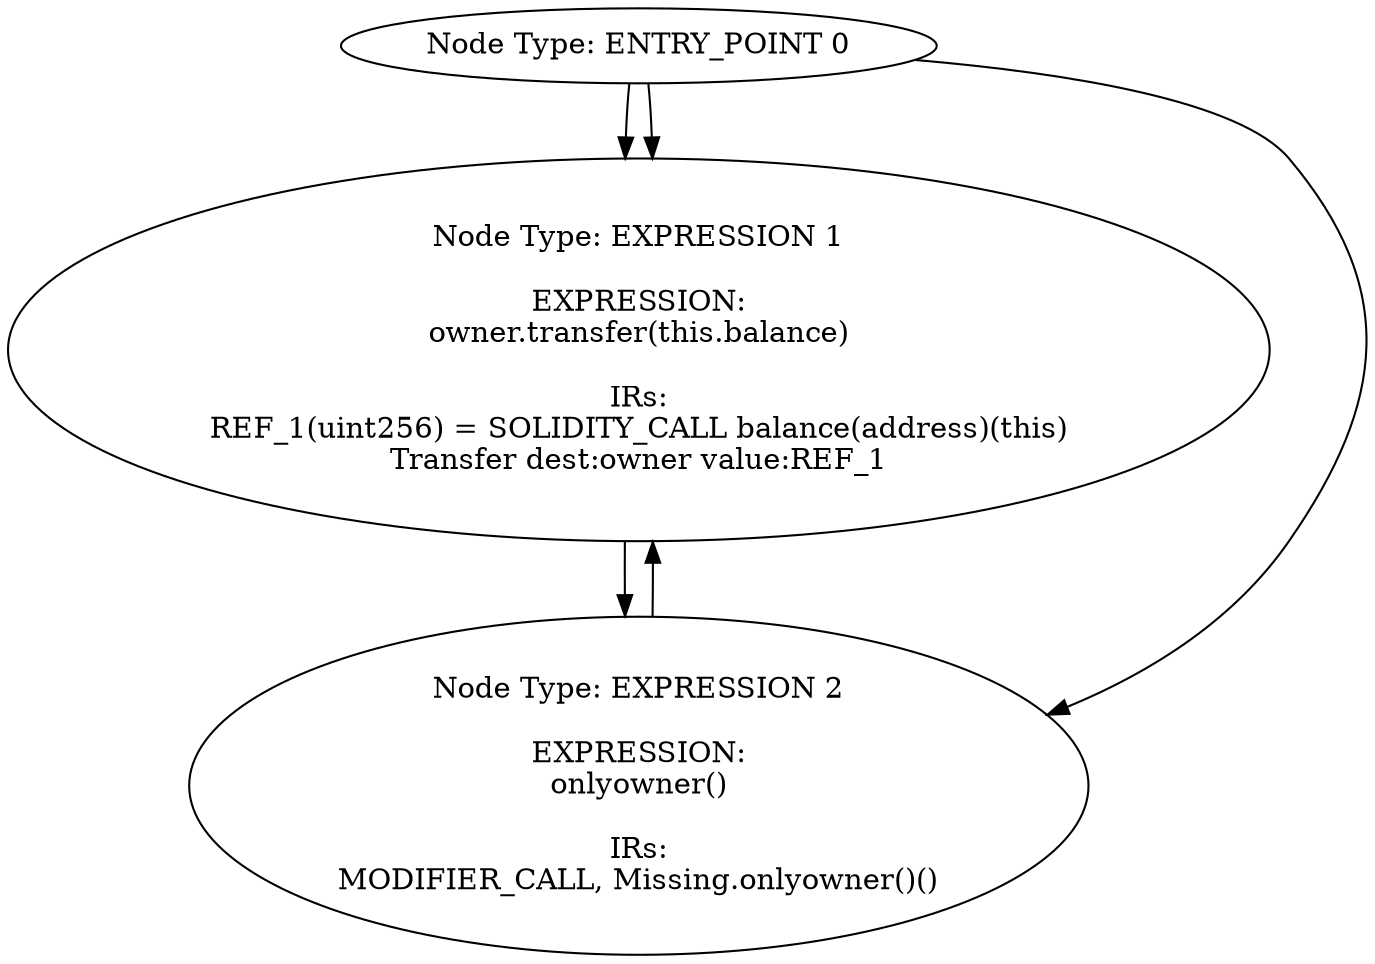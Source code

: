 digraph CFG {
0[label="Node Type: ENTRY_POINT 0
"];
0[label="Node Type: ENTRY_POINT 0
"];
0->1;
1[label="Node Type: EXPRESSION 1

EXPRESSION:
owner = msg.sender

IRs:
owner(address) := msg.sender(address)"];
0[label="Node Type: ENTRY_POINT 0
"];
0->1;
1[label="Node Type: EXPRESSION 1

EXPRESSION:
require(bool)(msg.sender == owner)

IRs:
TMP_2(bool) = msg.sender == owner
TMP_3(None) = SOLIDITY_CALL require(bool)(TMP_2)"];
1->2;
2[label="Node Type: _ 2
"];
0[label="Node Type: ENTRY_POINT 0
"];
0->2;
1[label="Node Type: EXPRESSION 1

EXPRESSION:
owner.transfer(this.balance)

IRs:
REF_1(uint256) = SOLIDITY_CALL balance(address)(this)
Transfer dest:owner value:REF_1"];
2[label="Node Type: EXPRESSION 2

EXPRESSION:
onlyowner()

IRs:
MODIFIER_CALL, Missing.onlyowner()()"];
2->1;
}
